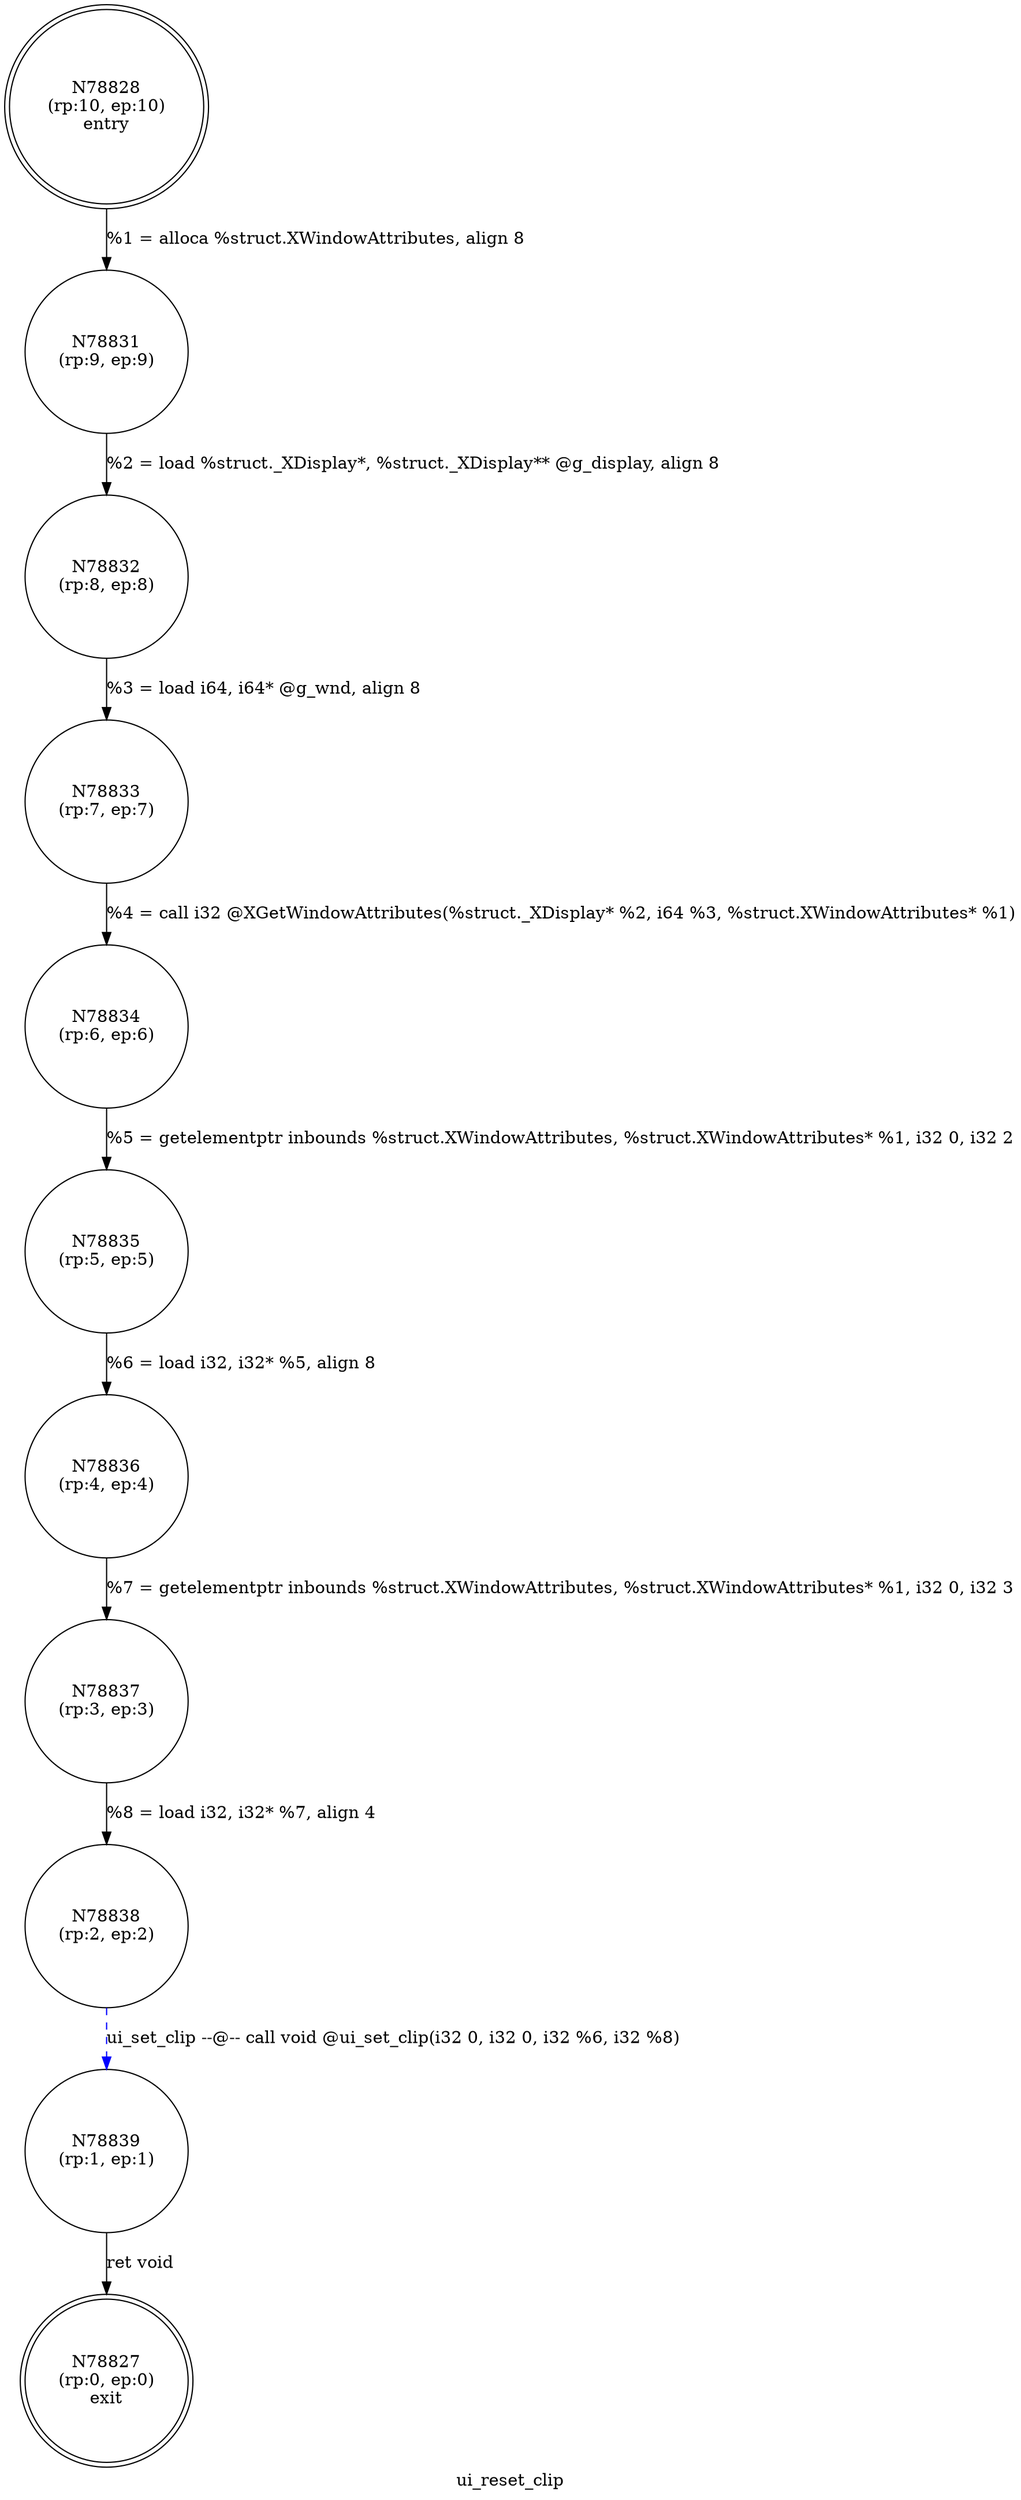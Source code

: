 digraph ui_reset_clip {
label="ui_reset_clip"
78827 [label="N78827\n(rp:0, ep:0)\nexit", shape="doublecircle"]
78828 [label="N78828\n(rp:10, ep:10)\nentry", shape="doublecircle"]
78828 -> 78831 [label="%1 = alloca %struct.XWindowAttributes, align 8"]
78831 [label="N78831\n(rp:9, ep:9)", shape="circle"]
78831 -> 78832 [label="%2 = load %struct._XDisplay*, %struct._XDisplay** @g_display, align 8"]
78832 [label="N78832\n(rp:8, ep:8)", shape="circle"]
78832 -> 78833 [label="%3 = load i64, i64* @g_wnd, align 8"]
78833 [label="N78833\n(rp:7, ep:7)", shape="circle"]
78833 -> 78834 [label="%4 = call i32 @XGetWindowAttributes(%struct._XDisplay* %2, i64 %3, %struct.XWindowAttributes* %1)"]
78834 [label="N78834\n(rp:6, ep:6)", shape="circle"]
78834 -> 78835 [label="%5 = getelementptr inbounds %struct.XWindowAttributes, %struct.XWindowAttributes* %1, i32 0, i32 2"]
78835 [label="N78835\n(rp:5, ep:5)", shape="circle"]
78835 -> 78836 [label="%6 = load i32, i32* %5, align 8"]
78836 [label="N78836\n(rp:4, ep:4)", shape="circle"]
78836 -> 78837 [label="%7 = getelementptr inbounds %struct.XWindowAttributes, %struct.XWindowAttributes* %1, i32 0, i32 3"]
78837 [label="N78837\n(rp:3, ep:3)", shape="circle"]
78837 -> 78838 [label="%8 = load i32, i32* %7, align 4"]
78838 [label="N78838\n(rp:2, ep:2)", shape="circle"]
78838 -> 78839 [label="ui_set_clip --@-- call void @ui_set_clip(i32 0, i32 0, i32 %6, i32 %8)", style="dashed", color="blue"]
78839 [label="N78839\n(rp:1, ep:1)", shape="circle"]
78839 -> 78827 [label="ret void"]
}

